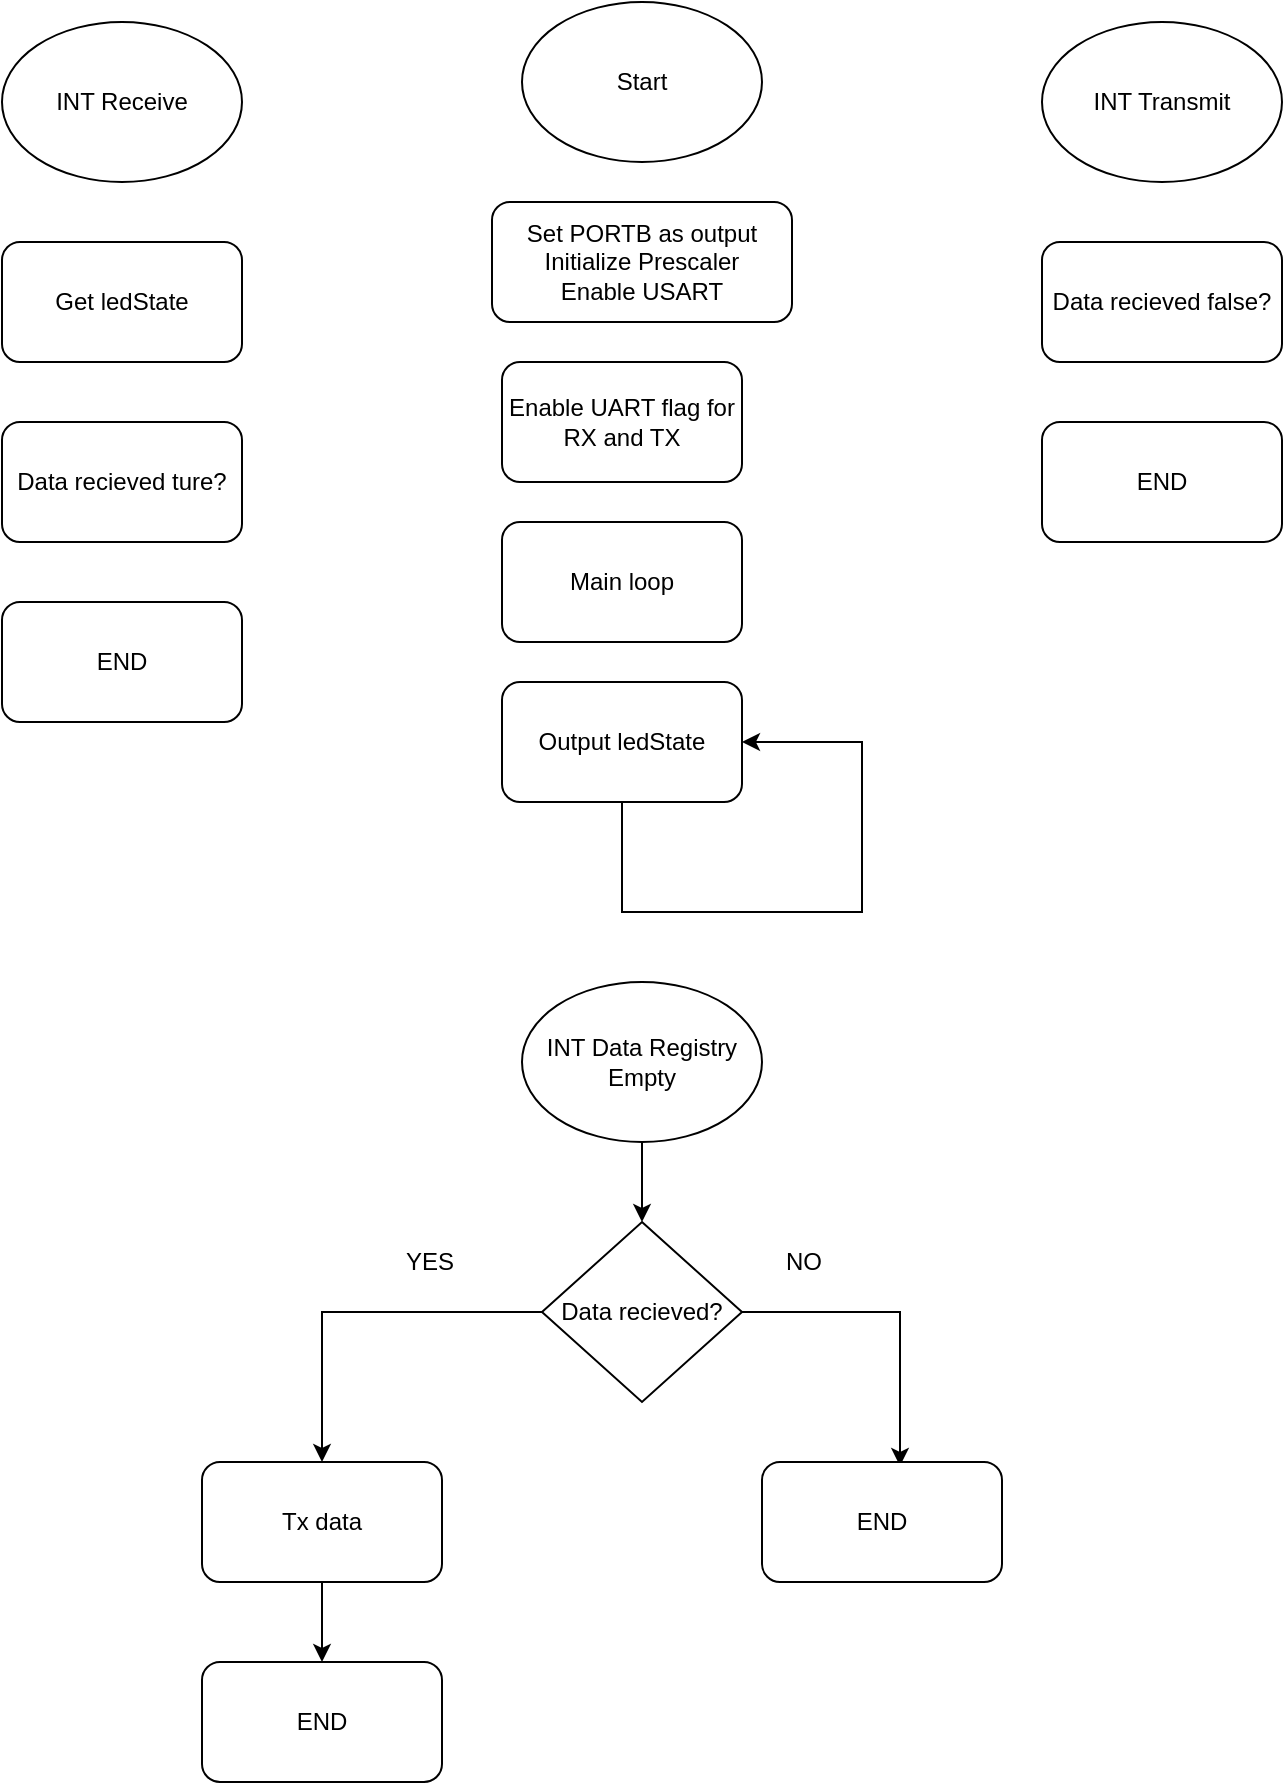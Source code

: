 <mxfile version="12.1.0" type="device" pages="1"><diagram id="qO9XZPjC9Xsy2Zcxx8vY" name="Page-1"><mxGraphModel dx="1392" dy="831" grid="1" gridSize="10" guides="1" tooltips="1" connect="1" arrows="1" fold="1" page="1" pageScale="1" pageWidth="827" pageHeight="1169" math="0" shadow="0"><root><mxCell id="0"/><mxCell id="1" parent="0"/><mxCell id="pomc1gEIzOOqrGELEXpY-21" value="Start" style="ellipse;whiteSpace=wrap;html=1;" vertex="1" parent="1"><mxGeometry x="330" y="40" width="120" height="80" as="geometry"/></mxCell><mxCell id="pomc1gEIzOOqrGELEXpY-22" value="Set PORTB as output&lt;br&gt;Initialize Prescaler&lt;br&gt;Enable USART" style="rounded=1;whiteSpace=wrap;html=1;" vertex="1" parent="1"><mxGeometry x="315" y="140" width="150" height="60" as="geometry"/></mxCell><mxCell id="pomc1gEIzOOqrGELEXpY-23" value="Enable UART flag for RX and TX" style="rounded=1;whiteSpace=wrap;html=1;" vertex="1" parent="1"><mxGeometry x="320" y="220" width="120" height="60" as="geometry"/></mxCell><mxCell id="pomc1gEIzOOqrGELEXpY-24" value="Main loop" style="rounded=1;whiteSpace=wrap;html=1;" vertex="1" parent="1"><mxGeometry x="320" y="300" width="120" height="60" as="geometry"/></mxCell><mxCell id="pomc1gEIzOOqrGELEXpY-27" style="edgeStyle=orthogonalEdgeStyle;rounded=0;orthogonalLoop=1;jettySize=auto;html=1;entryX=1;entryY=0.5;entryDx=0;entryDy=0;" edge="1" parent="1" source="pomc1gEIzOOqrGELEXpY-25" target="pomc1gEIzOOqrGELEXpY-25"><mxGeometry relative="1" as="geometry"><mxPoint x="410" y="550" as="targetPoint"/><Array as="points"><mxPoint x="380" y="495"/><mxPoint x="500" y="495"/><mxPoint x="500" y="410"/></Array></mxGeometry></mxCell><mxCell id="pomc1gEIzOOqrGELEXpY-25" value="Output ledState" style="rounded=1;whiteSpace=wrap;html=1;" vertex="1" parent="1"><mxGeometry x="320" y="380" width="120" height="60" as="geometry"/></mxCell><mxCell id="pomc1gEIzOOqrGELEXpY-28" value="INT Receive" style="ellipse;whiteSpace=wrap;html=1;" vertex="1" parent="1"><mxGeometry x="70" y="50" width="120" height="80" as="geometry"/></mxCell><mxCell id="pomc1gEIzOOqrGELEXpY-47" value="" style="edgeStyle=orthogonalEdgeStyle;rounded=0;orthogonalLoop=1;jettySize=auto;html=1;" edge="1" parent="1" source="pomc1gEIzOOqrGELEXpY-29" target="pomc1gEIzOOqrGELEXpY-39"><mxGeometry relative="1" as="geometry"/></mxCell><mxCell id="pomc1gEIzOOqrGELEXpY-29" value="INT Data Registry Empty" style="ellipse;whiteSpace=wrap;html=1;" vertex="1" parent="1"><mxGeometry x="330" y="530" width="120" height="80" as="geometry"/></mxCell><mxCell id="pomc1gEIzOOqrGELEXpY-31" value="INT Transmit" style="ellipse;whiteSpace=wrap;html=1;" vertex="1" parent="1"><mxGeometry x="590" y="50" width="120" height="80" as="geometry"/></mxCell><mxCell id="pomc1gEIzOOqrGELEXpY-32" value="Get ledState" style="rounded=1;whiteSpace=wrap;html=1;" vertex="1" parent="1"><mxGeometry x="70" y="160" width="120" height="60" as="geometry"/></mxCell><mxCell id="pomc1gEIzOOqrGELEXpY-34" value="Data recieved ture?" style="rounded=1;whiteSpace=wrap;html=1;" vertex="1" parent="1"><mxGeometry x="70" y="250" width="120" height="60" as="geometry"/></mxCell><mxCell id="pomc1gEIzOOqrGELEXpY-35" value="END" style="rounded=1;whiteSpace=wrap;html=1;" vertex="1" parent="1"><mxGeometry x="70" y="340" width="120" height="60" as="geometry"/></mxCell><mxCell id="pomc1gEIzOOqrGELEXpY-36" value="Data recieved false?" style="rounded=1;whiteSpace=wrap;html=1;" vertex="1" parent="1"><mxGeometry x="590" y="160" width="120" height="60" as="geometry"/></mxCell><mxCell id="pomc1gEIzOOqrGELEXpY-38" value="END" style="rounded=1;whiteSpace=wrap;html=1;" vertex="1" parent="1"><mxGeometry x="590" y="250" width="120" height="60" as="geometry"/></mxCell><mxCell id="pomc1gEIzOOqrGELEXpY-43" style="edgeStyle=orthogonalEdgeStyle;rounded=0;orthogonalLoop=1;jettySize=auto;html=1;entryX=0.5;entryY=0;entryDx=0;entryDy=0;" edge="1" parent="1" source="pomc1gEIzOOqrGELEXpY-39" target="pomc1gEIzOOqrGELEXpY-40"><mxGeometry relative="1" as="geometry"/></mxCell><mxCell id="pomc1gEIzOOqrGELEXpY-44" style="edgeStyle=orthogonalEdgeStyle;rounded=0;orthogonalLoop=1;jettySize=auto;html=1;entryX=0.575;entryY=0.033;entryDx=0;entryDy=0;entryPerimeter=0;" edge="1" parent="1" source="pomc1gEIzOOqrGELEXpY-39" target="pomc1gEIzOOqrGELEXpY-42"><mxGeometry relative="1" as="geometry"/></mxCell><mxCell id="pomc1gEIzOOqrGELEXpY-39" value="Data recieved?" style="rhombus;whiteSpace=wrap;html=1;" vertex="1" parent="1"><mxGeometry x="340" y="650" width="100" height="90" as="geometry"/></mxCell><mxCell id="pomc1gEIzOOqrGELEXpY-48" value="" style="edgeStyle=orthogonalEdgeStyle;rounded=0;orthogonalLoop=1;jettySize=auto;html=1;" edge="1" parent="1" source="pomc1gEIzOOqrGELEXpY-40" target="pomc1gEIzOOqrGELEXpY-41"><mxGeometry relative="1" as="geometry"/></mxCell><mxCell id="pomc1gEIzOOqrGELEXpY-40" value="Tx data" style="rounded=1;whiteSpace=wrap;html=1;" vertex="1" parent="1"><mxGeometry x="170" y="770" width="120" height="60" as="geometry"/></mxCell><mxCell id="pomc1gEIzOOqrGELEXpY-41" value="END" style="rounded=1;whiteSpace=wrap;html=1;" vertex="1" parent="1"><mxGeometry x="170" y="870" width="120" height="60" as="geometry"/></mxCell><mxCell id="pomc1gEIzOOqrGELEXpY-42" value="END" style="rounded=1;whiteSpace=wrap;html=1;" vertex="1" parent="1"><mxGeometry x="450" y="770" width="120" height="60" as="geometry"/></mxCell><mxCell id="pomc1gEIzOOqrGELEXpY-45" value="YES" style="text;html=1;resizable=0;points=[];autosize=1;align=left;verticalAlign=top;spacingTop=-4;" vertex="1" parent="1"><mxGeometry x="270" y="660" width="40" height="20" as="geometry"/></mxCell><mxCell id="pomc1gEIzOOqrGELEXpY-46" value="NO" style="text;html=1;resizable=0;points=[];autosize=1;align=left;verticalAlign=top;spacingTop=-4;" vertex="1" parent="1"><mxGeometry x="460" y="660" width="40" height="20" as="geometry"/></mxCell></root></mxGraphModel></diagram></mxfile>